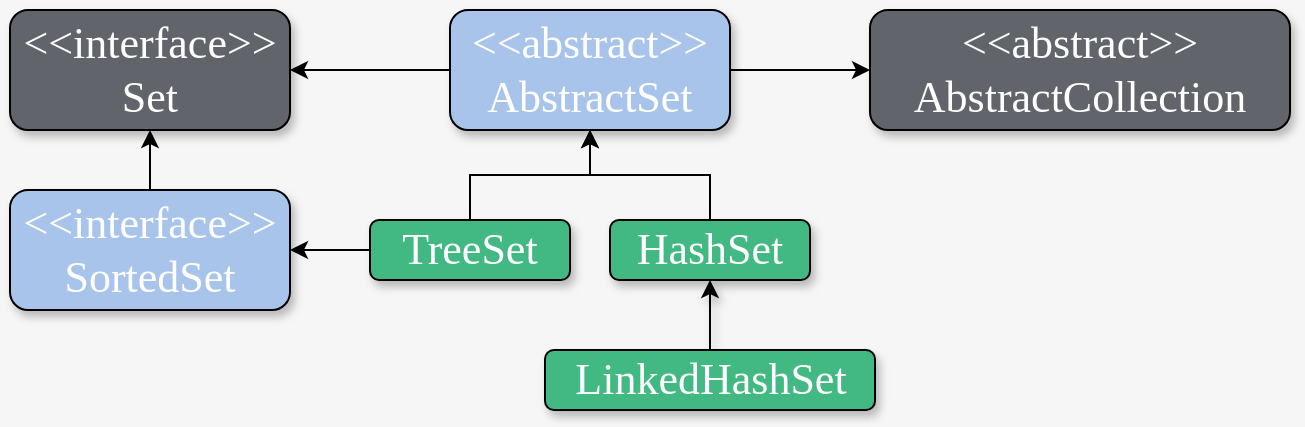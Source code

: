 <mxfile version="13.5.7" type="device"><diagram id="sjxqjSpPR6vsOK30caap" name="第 1 页"><mxGraphModel dx="1024" dy="592" grid="1" gridSize="10" guides="1" tooltips="1" connect="1" arrows="1" fold="1" page="1" pageScale="1" pageWidth="827" pageHeight="1169" background="#F6F6F6" math="0" shadow="0"><root><mxCell id="0"/><mxCell id="1" parent="0"/><mxCell id="qutoX-qvw1kyrnkuI0xy-1" style="edgeStyle=orthogonalEdgeStyle;rounded=0;orthogonalLoop=1;jettySize=auto;html=1;exitX=1;exitY=0.5;exitDx=0;exitDy=0;entryX=0;entryY=0.5;entryDx=0;entryDy=0;" parent="1" source="qutoX-qvw1kyrnkuI0xy-3" target="qutoX-qvw1kyrnkuI0xy-16" edge="1"><mxGeometry relative="1" as="geometry"/></mxCell><mxCell id="qutoX-qvw1kyrnkuI0xy-2" style="edgeStyle=orthogonalEdgeStyle;rounded=0;orthogonalLoop=1;jettySize=auto;html=1;exitX=0;exitY=0.5;exitDx=0;exitDy=0;entryX=1;entryY=0.5;entryDx=0;entryDy=0;" parent="1" source="qutoX-qvw1kyrnkuI0xy-3" target="qutoX-qvw1kyrnkuI0xy-15" edge="1"><mxGeometry relative="1" as="geometry"/></mxCell><mxCell id="qutoX-qvw1kyrnkuI0xy-3" value="&lt;font style=&quot;font-size: 22px&quot;&gt;&amp;lt;&amp;lt;abstract&amp;gt;&amp;gt;&lt;br&gt;AbstractSet&lt;/font&gt;" style="text;html=1;strokeColor=#000000;fillColor=#A9C4EB;align=center;verticalAlign=middle;whiteSpace=wrap;rounded=1;shadow=1;fontFamily=Comic Sans MS;fontColor=#FFFFFF;" parent="1" vertex="1"><mxGeometry x="300" y="90" width="140" height="60" as="geometry"/></mxCell><mxCell id="qutoX-qvw1kyrnkuI0xy-15" value="&lt;font style=&quot;font-size: 22px&quot;&gt;&amp;lt;&amp;lt;interface&amp;gt;&amp;gt;&lt;br&gt;Set&lt;/font&gt;" style="text;html=1;strokeColor=#000000;fillColor=#61646B;align=center;verticalAlign=middle;whiteSpace=wrap;rounded=1;shadow=1;fontFamily=Comic Sans MS;fontColor=#FFFFFF;" parent="1" vertex="1"><mxGeometry x="80" y="90" width="140" height="60" as="geometry"/></mxCell><mxCell id="qutoX-qvw1kyrnkuI0xy-16" value="&lt;font style=&quot;font-size: 22px&quot;&gt;&amp;lt;&amp;lt;abstract&amp;gt;&amp;gt;&lt;br&gt;AbstractCollection&lt;/font&gt;" style="text;html=1;strokeColor=#000000;fillColor=#61646B;align=center;verticalAlign=middle;whiteSpace=wrap;rounded=1;shadow=1;fontFamily=Comic Sans MS;fontColor=#FFFFFF;" parent="1" vertex="1"><mxGeometry x="510" y="90" width="210" height="60" as="geometry"/></mxCell><mxCell id="qutoX-qvw1kyrnkuI0xy-29" style="edgeStyle=orthogonalEdgeStyle;rounded=0;orthogonalLoop=1;jettySize=auto;html=1;exitX=0.5;exitY=0;exitDx=0;exitDy=0;" parent="1" source="qutoX-qvw1kyrnkuI0xy-19" target="qutoX-qvw1kyrnkuI0xy-3" edge="1"><mxGeometry relative="1" as="geometry"/></mxCell><mxCell id="qutoX-qvw1kyrnkuI0xy-30" style="edgeStyle=orthogonalEdgeStyle;rounded=0;orthogonalLoop=1;jettySize=auto;html=1;exitX=0;exitY=0.5;exitDx=0;exitDy=0;entryX=1;entryY=0.5;entryDx=0;entryDy=0;" parent="1" source="qutoX-qvw1kyrnkuI0xy-19" target="qutoX-qvw1kyrnkuI0xy-20" edge="1"><mxGeometry relative="1" as="geometry"/></mxCell><mxCell id="qutoX-qvw1kyrnkuI0xy-19" value="&lt;span style=&quot;font-size: 22px&quot;&gt;TreeSet&lt;/span&gt;" style="text;html=1;strokeColor=#000000;fillColor=#42B983;align=center;verticalAlign=middle;whiteSpace=wrap;rounded=1;shadow=1;fontFamily=Comic Sans MS;fontColor=#FFFFFF;" parent="1" vertex="1"><mxGeometry x="260" y="195" width="100" height="30" as="geometry"/></mxCell><mxCell id="qutoX-qvw1kyrnkuI0xy-21" style="edgeStyle=orthogonalEdgeStyle;rounded=0;orthogonalLoop=1;jettySize=auto;html=1;exitX=0.5;exitY=0;exitDx=0;exitDy=0;" parent="1" source="qutoX-qvw1kyrnkuI0xy-20" target="qutoX-qvw1kyrnkuI0xy-15" edge="1"><mxGeometry relative="1" as="geometry"/></mxCell><mxCell id="qutoX-qvw1kyrnkuI0xy-20" value="&lt;font style=&quot;font-size: 22px&quot;&gt;&amp;lt;&amp;lt;interface&amp;gt;&amp;gt;&lt;br&gt;SortedSet&lt;/font&gt;" style="text;html=1;strokeColor=#000000;fillColor=#A9C4EB;align=center;verticalAlign=middle;whiteSpace=wrap;rounded=1;shadow=1;fontFamily=Comic Sans MS;fontColor=#FFFFFF;" parent="1" vertex="1"><mxGeometry x="80" y="180" width="140" height="60" as="geometry"/></mxCell><mxCell id="qutoX-qvw1kyrnkuI0xy-25" style="edgeStyle=orthogonalEdgeStyle;rounded=0;orthogonalLoop=1;jettySize=auto;html=1;exitX=0.5;exitY=0;exitDx=0;exitDy=0;" parent="1" source="qutoX-qvw1kyrnkuI0xy-24" target="qutoX-qvw1kyrnkuI0xy-3" edge="1"><mxGeometry relative="1" as="geometry"/></mxCell><mxCell id="qutoX-qvw1kyrnkuI0xy-24" value="&lt;span style=&quot;font-size: 22px&quot;&gt;HashSet&lt;/span&gt;" style="text;html=1;strokeColor=#000000;fillColor=#42B983;align=center;verticalAlign=middle;whiteSpace=wrap;rounded=1;shadow=1;fontFamily=Comic Sans MS;fontColor=#FFFFFF;" parent="1" vertex="1"><mxGeometry x="380" y="195" width="100" height="30" as="geometry"/></mxCell><mxCell id="qutoX-qvw1kyrnkuI0xy-27" style="edgeStyle=orthogonalEdgeStyle;rounded=1;orthogonalLoop=1;jettySize=auto;html=1;exitX=0.5;exitY=0;exitDx=0;exitDy=0;entryX=0.5;entryY=1;entryDx=0;entryDy=0;shadow=1;fontFamily=Comic Sans MS;fontSize=12;fontColor=#FFFFFF;fillColor=#42B983;" parent="1" source="qutoX-qvw1kyrnkuI0xy-26" target="qutoX-qvw1kyrnkuI0xy-24" edge="1"><mxGeometry relative="1" as="geometry"/></mxCell><mxCell id="qutoX-qvw1kyrnkuI0xy-26" value="&lt;span style=&quot;font-size: 22px&quot;&gt;LinkedHashSet&lt;/span&gt;" style="text;html=1;strokeColor=#000000;fillColor=#42B983;align=center;verticalAlign=middle;whiteSpace=wrap;rounded=1;shadow=1;fontFamily=Comic Sans MS;fontColor=#FFFFFF;" parent="1" vertex="1"><mxGeometry x="347.5" y="260" width="165" height="30" as="geometry"/></mxCell></root></mxGraphModel></diagram></mxfile>